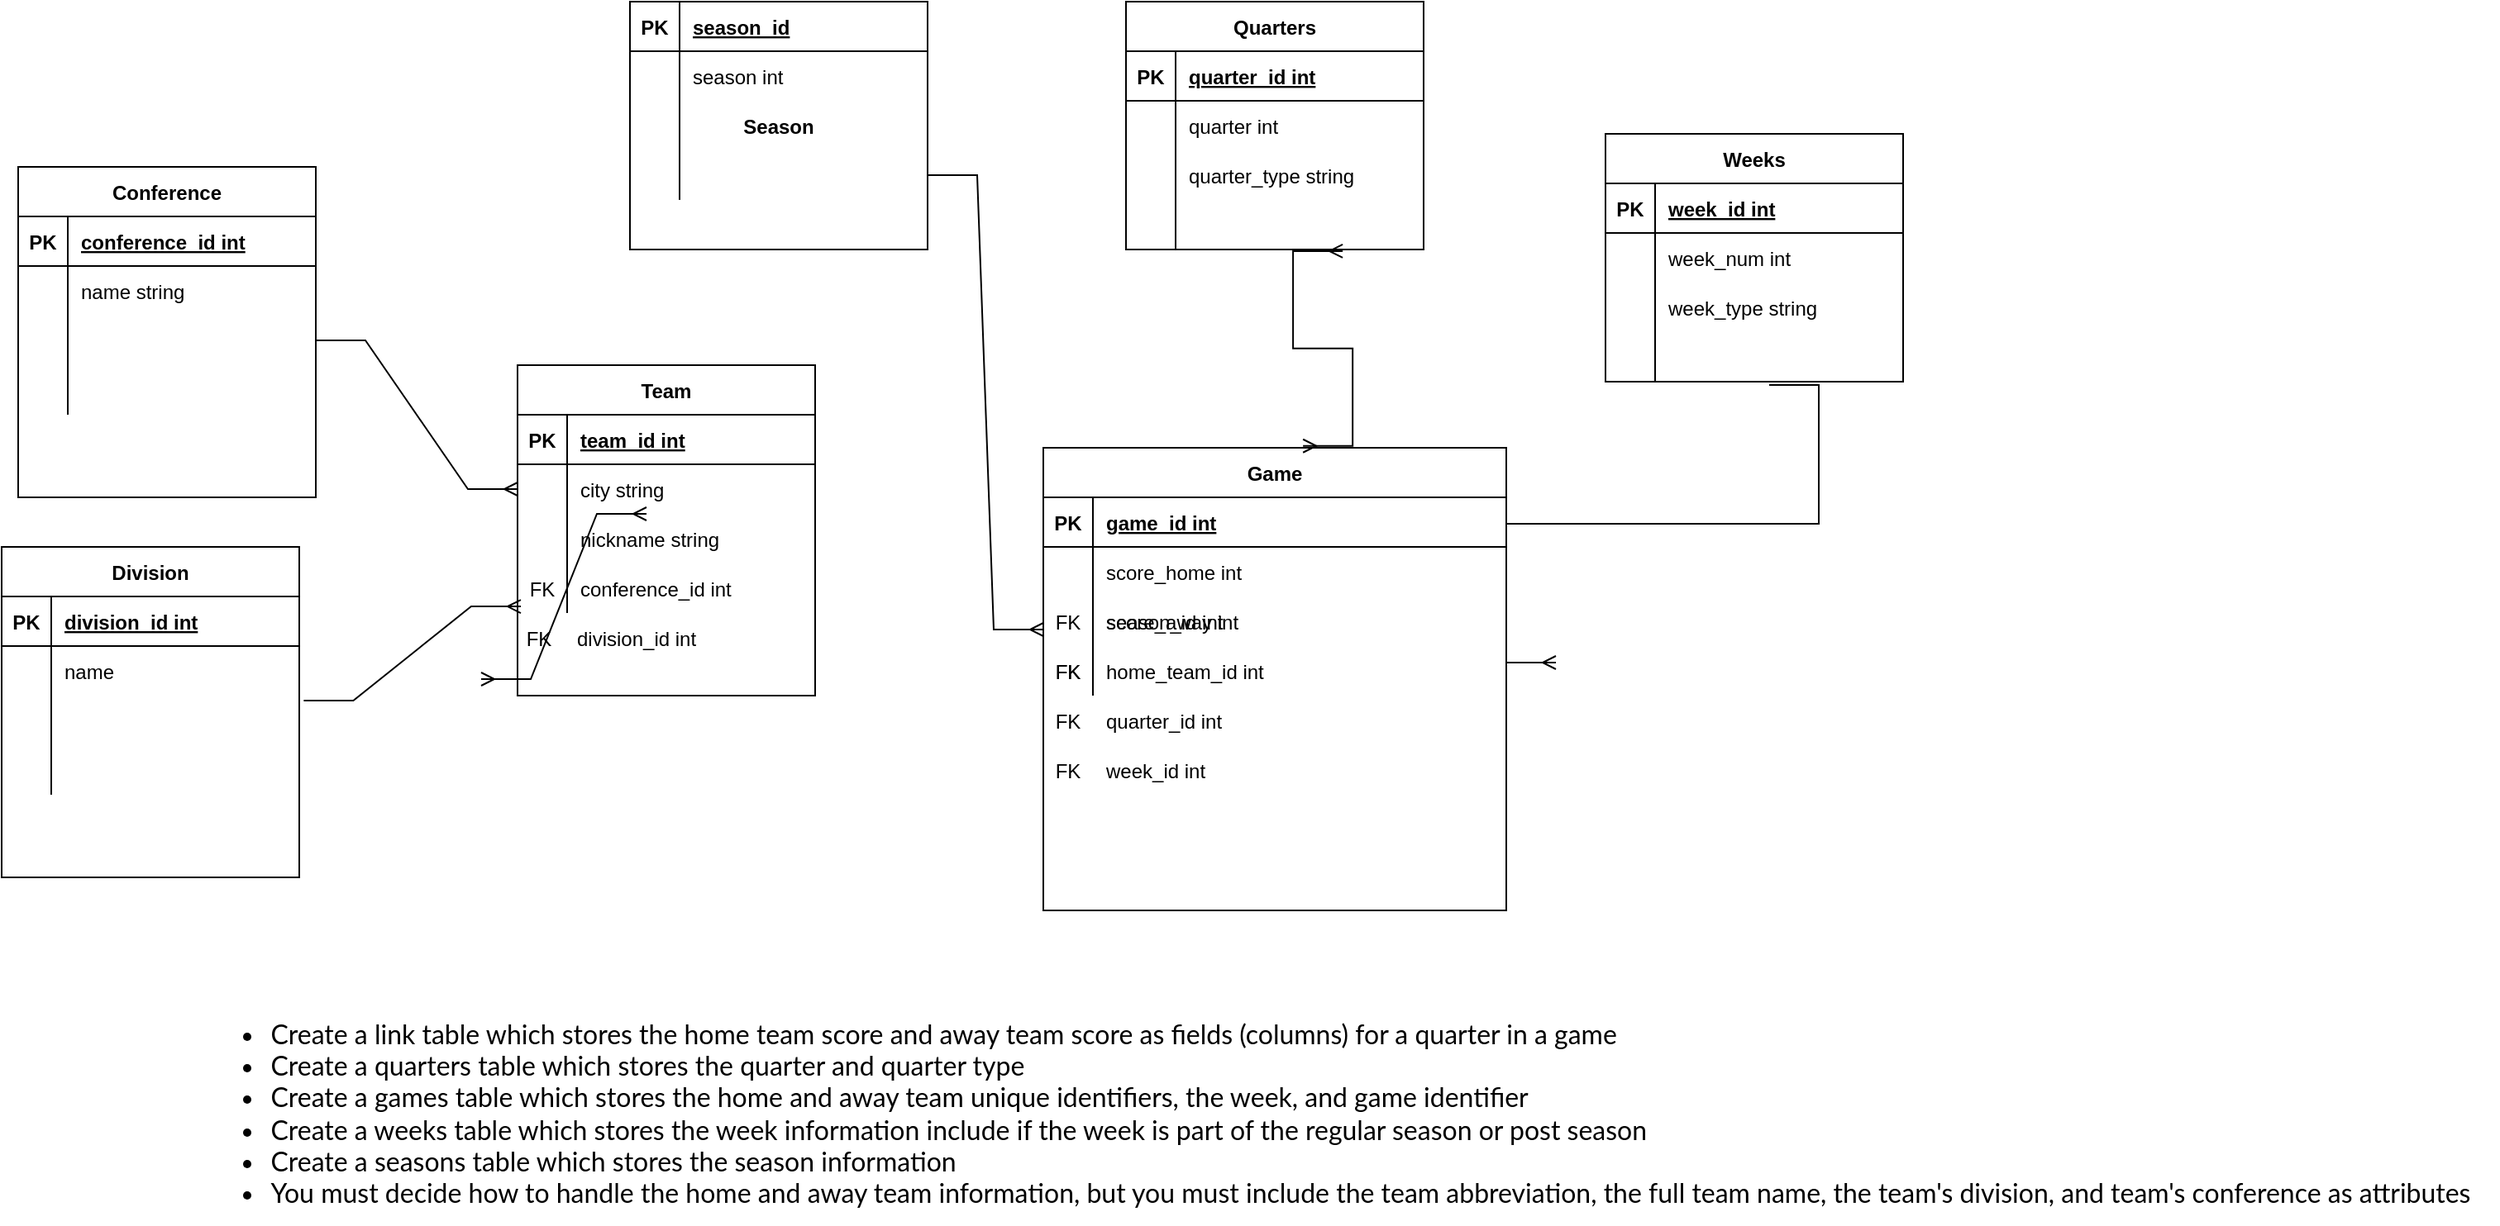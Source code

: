 <mxfile version="20.8.20" type="github">
  <diagram id="R2lEEEUBdFMjLlhIrx00" name="Page-1">
    <mxGraphModel dx="2284" dy="796" grid="1" gridSize="10" guides="1" tooltips="1" connect="1" arrows="1" fold="1" page="1" pageScale="1" pageWidth="850" pageHeight="1100" math="0" shadow="0" extFonts="Permanent Marker^https://fonts.googleapis.com/css?family=Permanent+Marker">
      <root>
        <mxCell id="0" />
        <mxCell id="1" parent="0" />
        <mxCell id="WxqCu_wSkgZZrLrjwL0v-11" value="Season" style="shape=table;startSize=0;container=1;collapsible=1;childLayout=tableLayout;fixedRows=1;rowLines=0;fontStyle=1;align=center;resizeLast=1;" parent="1" vertex="1">
          <mxGeometry x="-80" y="50" width="180" height="150" as="geometry" />
        </mxCell>
        <mxCell id="WxqCu_wSkgZZrLrjwL0v-12" value="" style="shape=tableRow;horizontal=0;startSize=0;swimlaneHead=0;swimlaneBody=0;fillColor=none;collapsible=0;dropTarget=0;points=[[0,0.5],[1,0.5]];portConstraint=eastwest;top=0;left=0;right=0;bottom=1;" parent="WxqCu_wSkgZZrLrjwL0v-11" vertex="1">
          <mxGeometry width="180" height="30" as="geometry" />
        </mxCell>
        <mxCell id="WxqCu_wSkgZZrLrjwL0v-13" value="PK" style="shape=partialRectangle;connectable=0;fillColor=none;top=0;left=0;bottom=0;right=0;fontStyle=1;overflow=hidden;" parent="WxqCu_wSkgZZrLrjwL0v-12" vertex="1">
          <mxGeometry width="30" height="30" as="geometry">
            <mxRectangle width="30" height="30" as="alternateBounds" />
          </mxGeometry>
        </mxCell>
        <mxCell id="WxqCu_wSkgZZrLrjwL0v-14" value="season_id" style="shape=partialRectangle;connectable=0;fillColor=none;top=0;left=0;bottom=0;right=0;align=left;spacingLeft=6;fontStyle=5;overflow=hidden;" parent="WxqCu_wSkgZZrLrjwL0v-12" vertex="1">
          <mxGeometry x="30" width="150" height="30" as="geometry">
            <mxRectangle width="150" height="30" as="alternateBounds" />
          </mxGeometry>
        </mxCell>
        <mxCell id="WxqCu_wSkgZZrLrjwL0v-15" value="" style="shape=tableRow;horizontal=0;startSize=0;swimlaneHead=0;swimlaneBody=0;fillColor=none;collapsible=0;dropTarget=0;points=[[0,0.5],[1,0.5]];portConstraint=eastwest;top=0;left=0;right=0;bottom=0;" parent="WxqCu_wSkgZZrLrjwL0v-11" vertex="1">
          <mxGeometry y="30" width="180" height="30" as="geometry" />
        </mxCell>
        <mxCell id="WxqCu_wSkgZZrLrjwL0v-16" value="" style="shape=partialRectangle;connectable=0;fillColor=none;top=0;left=0;bottom=0;right=0;editable=1;overflow=hidden;" parent="WxqCu_wSkgZZrLrjwL0v-15" vertex="1">
          <mxGeometry width="30" height="30" as="geometry">
            <mxRectangle width="30" height="30" as="alternateBounds" />
          </mxGeometry>
        </mxCell>
        <mxCell id="WxqCu_wSkgZZrLrjwL0v-17" value="season int" style="shape=partialRectangle;connectable=0;fillColor=none;top=0;left=0;bottom=0;right=0;align=left;spacingLeft=6;overflow=hidden;" parent="WxqCu_wSkgZZrLrjwL0v-15" vertex="1">
          <mxGeometry x="30" width="150" height="30" as="geometry">
            <mxRectangle width="150" height="30" as="alternateBounds" />
          </mxGeometry>
        </mxCell>
        <mxCell id="WxqCu_wSkgZZrLrjwL0v-18" value="" style="shape=tableRow;horizontal=0;startSize=0;swimlaneHead=0;swimlaneBody=0;fillColor=none;collapsible=0;dropTarget=0;points=[[0,0.5],[1,0.5]];portConstraint=eastwest;top=0;left=0;right=0;bottom=0;" parent="WxqCu_wSkgZZrLrjwL0v-11" vertex="1">
          <mxGeometry y="60" width="180" height="30" as="geometry" />
        </mxCell>
        <mxCell id="WxqCu_wSkgZZrLrjwL0v-19" value="" style="shape=partialRectangle;connectable=0;fillColor=none;top=0;left=0;bottom=0;right=0;editable=1;overflow=hidden;" parent="WxqCu_wSkgZZrLrjwL0v-18" vertex="1">
          <mxGeometry width="30" height="30" as="geometry">
            <mxRectangle width="30" height="30" as="alternateBounds" />
          </mxGeometry>
        </mxCell>
        <mxCell id="WxqCu_wSkgZZrLrjwL0v-20" value="" style="shape=partialRectangle;connectable=0;fillColor=none;top=0;left=0;bottom=0;right=0;align=left;spacingLeft=6;overflow=hidden;" parent="WxqCu_wSkgZZrLrjwL0v-18" vertex="1">
          <mxGeometry x="30" width="150" height="30" as="geometry">
            <mxRectangle width="150" height="30" as="alternateBounds" />
          </mxGeometry>
        </mxCell>
        <mxCell id="WxqCu_wSkgZZrLrjwL0v-21" value="" style="shape=tableRow;horizontal=0;startSize=0;swimlaneHead=0;swimlaneBody=0;fillColor=none;collapsible=0;dropTarget=0;points=[[0,0.5],[1,0.5]];portConstraint=eastwest;top=0;left=0;right=0;bottom=0;" parent="WxqCu_wSkgZZrLrjwL0v-11" vertex="1">
          <mxGeometry y="90" width="180" height="30" as="geometry" />
        </mxCell>
        <mxCell id="WxqCu_wSkgZZrLrjwL0v-22" value="" style="shape=partialRectangle;connectable=0;fillColor=none;top=0;left=0;bottom=0;right=0;editable=1;overflow=hidden;" parent="WxqCu_wSkgZZrLrjwL0v-21" vertex="1">
          <mxGeometry width="30" height="30" as="geometry">
            <mxRectangle width="30" height="30" as="alternateBounds" />
          </mxGeometry>
        </mxCell>
        <mxCell id="WxqCu_wSkgZZrLrjwL0v-23" value="" style="shape=partialRectangle;connectable=0;fillColor=none;top=0;left=0;bottom=0;right=0;align=left;spacingLeft=6;overflow=hidden;" parent="WxqCu_wSkgZZrLrjwL0v-21" vertex="1">
          <mxGeometry x="30" width="150" height="30" as="geometry">
            <mxRectangle width="150" height="30" as="alternateBounds" />
          </mxGeometry>
        </mxCell>
        <mxCell id="WxqCu_wSkgZZrLrjwL0v-24" value="&lt;ul style=&quot;padding: 0px; margin: 0px 0px 6px 25px; font-family: &amp;quot;Lato Extended&amp;quot;, Lato, &amp;quot;Helvetica Neue&amp;quot;, Helvetica, Arial, sans-serif; font-size: 16px; text-align: start; background-color: rgb(255, 255, 255);&quot;&gt;&lt;li&gt;Create a link table which stores the home team score and away team score as fields (columns) for a quarter in a game&lt;/li&gt;&lt;li&gt;Create a quarters table which stores the quarter and quarter type&lt;/li&gt;&lt;li&gt;Create a games table which stores the home and away team unique identifiers, the week, and game identifier&lt;/li&gt;&lt;li&gt;Create a weeks table which stores the week information include if the week is part of the regular season or post season&lt;/li&gt;&lt;li&gt;Create a seasons table which stores the season information&lt;/li&gt;&lt;li&gt;You must decide how to handle the home and away team information, but you must include the team abbreviation, the full team name, the team&#39;s division, and team&#39;s conference as attributes&lt;/li&gt;&lt;/ul&gt;" style="text;html=1;align=center;verticalAlign=middle;resizable=0;points=[];autosize=1;strokeColor=none;fillColor=none;" parent="1" vertex="1">
          <mxGeometry x="-340" y="660" width="1390" height="130" as="geometry" />
        </mxCell>
        <mxCell id="WxqCu_wSkgZZrLrjwL0v-25" value="Quarters" style="shape=table;startSize=30;container=1;collapsible=1;childLayout=tableLayout;fixedRows=1;rowLines=0;fontStyle=1;align=center;resizeLast=1;" parent="1" vertex="1">
          <mxGeometry x="220" y="50" width="180" height="150" as="geometry" />
        </mxCell>
        <mxCell id="WxqCu_wSkgZZrLrjwL0v-26" value="" style="shape=tableRow;horizontal=0;startSize=0;swimlaneHead=0;swimlaneBody=0;fillColor=none;collapsible=0;dropTarget=0;points=[[0,0.5],[1,0.5]];portConstraint=eastwest;top=0;left=0;right=0;bottom=1;" parent="WxqCu_wSkgZZrLrjwL0v-25" vertex="1">
          <mxGeometry y="30" width="180" height="30" as="geometry" />
        </mxCell>
        <mxCell id="WxqCu_wSkgZZrLrjwL0v-27" value="PK" style="shape=partialRectangle;connectable=0;fillColor=none;top=0;left=0;bottom=0;right=0;fontStyle=1;overflow=hidden;" parent="WxqCu_wSkgZZrLrjwL0v-26" vertex="1">
          <mxGeometry width="30" height="30" as="geometry">
            <mxRectangle width="30" height="30" as="alternateBounds" />
          </mxGeometry>
        </mxCell>
        <mxCell id="WxqCu_wSkgZZrLrjwL0v-28" value="quarter_id int" style="shape=partialRectangle;connectable=0;fillColor=none;top=0;left=0;bottom=0;right=0;align=left;spacingLeft=6;fontStyle=5;overflow=hidden;" parent="WxqCu_wSkgZZrLrjwL0v-26" vertex="1">
          <mxGeometry x="30" width="150" height="30" as="geometry">
            <mxRectangle width="150" height="30" as="alternateBounds" />
          </mxGeometry>
        </mxCell>
        <mxCell id="WxqCu_wSkgZZrLrjwL0v-29" value="" style="shape=tableRow;horizontal=0;startSize=0;swimlaneHead=0;swimlaneBody=0;fillColor=none;collapsible=0;dropTarget=0;points=[[0,0.5],[1,0.5]];portConstraint=eastwest;top=0;left=0;right=0;bottom=0;" parent="WxqCu_wSkgZZrLrjwL0v-25" vertex="1">
          <mxGeometry y="60" width="180" height="30" as="geometry" />
        </mxCell>
        <mxCell id="WxqCu_wSkgZZrLrjwL0v-30" value="" style="shape=partialRectangle;connectable=0;fillColor=none;top=0;left=0;bottom=0;right=0;editable=1;overflow=hidden;" parent="WxqCu_wSkgZZrLrjwL0v-29" vertex="1">
          <mxGeometry width="30" height="30" as="geometry">
            <mxRectangle width="30" height="30" as="alternateBounds" />
          </mxGeometry>
        </mxCell>
        <mxCell id="WxqCu_wSkgZZrLrjwL0v-31" value="quarter int" style="shape=partialRectangle;connectable=0;fillColor=none;top=0;left=0;bottom=0;right=0;align=left;spacingLeft=6;overflow=hidden;" parent="WxqCu_wSkgZZrLrjwL0v-29" vertex="1">
          <mxGeometry x="30" width="150" height="30" as="geometry">
            <mxRectangle width="150" height="30" as="alternateBounds" />
          </mxGeometry>
        </mxCell>
        <mxCell id="WxqCu_wSkgZZrLrjwL0v-32" value="" style="shape=tableRow;horizontal=0;startSize=0;swimlaneHead=0;swimlaneBody=0;fillColor=none;collapsible=0;dropTarget=0;points=[[0,0.5],[1,0.5]];portConstraint=eastwest;top=0;left=0;right=0;bottom=0;" parent="WxqCu_wSkgZZrLrjwL0v-25" vertex="1">
          <mxGeometry y="90" width="180" height="30" as="geometry" />
        </mxCell>
        <mxCell id="WxqCu_wSkgZZrLrjwL0v-33" value="" style="shape=partialRectangle;connectable=0;fillColor=none;top=0;left=0;bottom=0;right=0;editable=1;overflow=hidden;" parent="WxqCu_wSkgZZrLrjwL0v-32" vertex="1">
          <mxGeometry width="30" height="30" as="geometry">
            <mxRectangle width="30" height="30" as="alternateBounds" />
          </mxGeometry>
        </mxCell>
        <mxCell id="WxqCu_wSkgZZrLrjwL0v-34" value="quarter_type string" style="shape=partialRectangle;connectable=0;fillColor=none;top=0;left=0;bottom=0;right=0;align=left;spacingLeft=6;overflow=hidden;" parent="WxqCu_wSkgZZrLrjwL0v-32" vertex="1">
          <mxGeometry x="30" width="150" height="30" as="geometry">
            <mxRectangle width="150" height="30" as="alternateBounds" />
          </mxGeometry>
        </mxCell>
        <mxCell id="WxqCu_wSkgZZrLrjwL0v-35" value="" style="shape=tableRow;horizontal=0;startSize=0;swimlaneHead=0;swimlaneBody=0;fillColor=none;collapsible=0;dropTarget=0;points=[[0,0.5],[1,0.5]];portConstraint=eastwest;top=0;left=0;right=0;bottom=0;" parent="WxqCu_wSkgZZrLrjwL0v-25" vertex="1">
          <mxGeometry y="120" width="180" height="30" as="geometry" />
        </mxCell>
        <mxCell id="WxqCu_wSkgZZrLrjwL0v-36" value="" style="shape=partialRectangle;connectable=0;fillColor=none;top=0;left=0;bottom=0;right=0;editable=1;overflow=hidden;" parent="WxqCu_wSkgZZrLrjwL0v-35" vertex="1">
          <mxGeometry width="30" height="30" as="geometry">
            <mxRectangle width="30" height="30" as="alternateBounds" />
          </mxGeometry>
        </mxCell>
        <mxCell id="WxqCu_wSkgZZrLrjwL0v-37" value="" style="shape=partialRectangle;connectable=0;fillColor=none;top=0;left=0;bottom=0;right=0;align=left;spacingLeft=6;overflow=hidden;" parent="WxqCu_wSkgZZrLrjwL0v-35" vertex="1">
          <mxGeometry x="30" width="150" height="30" as="geometry">
            <mxRectangle width="150" height="30" as="alternateBounds" />
          </mxGeometry>
        </mxCell>
        <mxCell id="WxqCu_wSkgZZrLrjwL0v-38" value="Weeks" style="shape=table;startSize=30;container=1;collapsible=1;childLayout=tableLayout;fixedRows=1;rowLines=0;fontStyle=1;align=center;resizeLast=1;" parent="1" vertex="1">
          <mxGeometry x="510" y="130" width="180" height="150" as="geometry" />
        </mxCell>
        <mxCell id="WxqCu_wSkgZZrLrjwL0v-39" value="" style="shape=tableRow;horizontal=0;startSize=0;swimlaneHead=0;swimlaneBody=0;fillColor=none;collapsible=0;dropTarget=0;points=[[0,0.5],[1,0.5]];portConstraint=eastwest;top=0;left=0;right=0;bottom=1;" parent="WxqCu_wSkgZZrLrjwL0v-38" vertex="1">
          <mxGeometry y="30" width="180" height="30" as="geometry" />
        </mxCell>
        <mxCell id="WxqCu_wSkgZZrLrjwL0v-40" value="PK" style="shape=partialRectangle;connectable=0;fillColor=none;top=0;left=0;bottom=0;right=0;fontStyle=1;overflow=hidden;" parent="WxqCu_wSkgZZrLrjwL0v-39" vertex="1">
          <mxGeometry width="30" height="30" as="geometry">
            <mxRectangle width="30" height="30" as="alternateBounds" />
          </mxGeometry>
        </mxCell>
        <mxCell id="WxqCu_wSkgZZrLrjwL0v-41" value="week_id int" style="shape=partialRectangle;connectable=0;fillColor=none;top=0;left=0;bottom=0;right=0;align=left;spacingLeft=6;fontStyle=5;overflow=hidden;" parent="WxqCu_wSkgZZrLrjwL0v-39" vertex="1">
          <mxGeometry x="30" width="150" height="30" as="geometry">
            <mxRectangle width="150" height="30" as="alternateBounds" />
          </mxGeometry>
        </mxCell>
        <mxCell id="WxqCu_wSkgZZrLrjwL0v-42" value="" style="shape=tableRow;horizontal=0;startSize=0;swimlaneHead=0;swimlaneBody=0;fillColor=none;collapsible=0;dropTarget=0;points=[[0,0.5],[1,0.5]];portConstraint=eastwest;top=0;left=0;right=0;bottom=0;" parent="WxqCu_wSkgZZrLrjwL0v-38" vertex="1">
          <mxGeometry y="60" width="180" height="30" as="geometry" />
        </mxCell>
        <mxCell id="WxqCu_wSkgZZrLrjwL0v-43" value="" style="shape=partialRectangle;connectable=0;fillColor=none;top=0;left=0;bottom=0;right=0;editable=1;overflow=hidden;" parent="WxqCu_wSkgZZrLrjwL0v-42" vertex="1">
          <mxGeometry width="30" height="30" as="geometry">
            <mxRectangle width="30" height="30" as="alternateBounds" />
          </mxGeometry>
        </mxCell>
        <mxCell id="WxqCu_wSkgZZrLrjwL0v-44" value="week_num int" style="shape=partialRectangle;connectable=0;fillColor=none;top=0;left=0;bottom=0;right=0;align=left;spacingLeft=6;overflow=hidden;" parent="WxqCu_wSkgZZrLrjwL0v-42" vertex="1">
          <mxGeometry x="30" width="150" height="30" as="geometry">
            <mxRectangle width="150" height="30" as="alternateBounds" />
          </mxGeometry>
        </mxCell>
        <mxCell id="WxqCu_wSkgZZrLrjwL0v-45" value="" style="shape=tableRow;horizontal=0;startSize=0;swimlaneHead=0;swimlaneBody=0;fillColor=none;collapsible=0;dropTarget=0;points=[[0,0.5],[1,0.5]];portConstraint=eastwest;top=0;left=0;right=0;bottom=0;" parent="WxqCu_wSkgZZrLrjwL0v-38" vertex="1">
          <mxGeometry y="90" width="180" height="30" as="geometry" />
        </mxCell>
        <mxCell id="WxqCu_wSkgZZrLrjwL0v-46" value="" style="shape=partialRectangle;connectable=0;fillColor=none;top=0;left=0;bottom=0;right=0;editable=1;overflow=hidden;" parent="WxqCu_wSkgZZrLrjwL0v-45" vertex="1">
          <mxGeometry width="30" height="30" as="geometry">
            <mxRectangle width="30" height="30" as="alternateBounds" />
          </mxGeometry>
        </mxCell>
        <mxCell id="WxqCu_wSkgZZrLrjwL0v-47" value="week_type string" style="shape=partialRectangle;connectable=0;fillColor=none;top=0;left=0;bottom=0;right=0;align=left;spacingLeft=6;overflow=hidden;" parent="WxqCu_wSkgZZrLrjwL0v-45" vertex="1">
          <mxGeometry x="30" width="150" height="30" as="geometry">
            <mxRectangle width="150" height="30" as="alternateBounds" />
          </mxGeometry>
        </mxCell>
        <mxCell id="WxqCu_wSkgZZrLrjwL0v-48" value="" style="shape=tableRow;horizontal=0;startSize=0;swimlaneHead=0;swimlaneBody=0;fillColor=none;collapsible=0;dropTarget=0;points=[[0,0.5],[1,0.5]];portConstraint=eastwest;top=0;left=0;right=0;bottom=0;" parent="WxqCu_wSkgZZrLrjwL0v-38" vertex="1">
          <mxGeometry y="120" width="180" height="30" as="geometry" />
        </mxCell>
        <mxCell id="WxqCu_wSkgZZrLrjwL0v-49" value="" style="shape=partialRectangle;connectable=0;fillColor=none;top=0;left=0;bottom=0;right=0;editable=1;overflow=hidden;" parent="WxqCu_wSkgZZrLrjwL0v-48" vertex="1">
          <mxGeometry width="30" height="30" as="geometry">
            <mxRectangle width="30" height="30" as="alternateBounds" />
          </mxGeometry>
        </mxCell>
        <mxCell id="WxqCu_wSkgZZrLrjwL0v-50" value="" style="shape=partialRectangle;connectable=0;fillColor=none;top=0;left=0;bottom=0;right=0;align=left;spacingLeft=6;overflow=hidden;" parent="WxqCu_wSkgZZrLrjwL0v-48" vertex="1">
          <mxGeometry x="30" width="150" height="30" as="geometry">
            <mxRectangle width="150" height="30" as="alternateBounds" />
          </mxGeometry>
        </mxCell>
        <mxCell id="WxqCu_wSkgZZrLrjwL0v-51" value="Team" style="shape=table;startSize=30;container=1;collapsible=1;childLayout=tableLayout;fixedRows=1;rowLines=0;fontStyle=1;align=center;resizeLast=1;" parent="1" vertex="1">
          <mxGeometry x="-148" y="270" width="180" height="200" as="geometry" />
        </mxCell>
        <mxCell id="WxqCu_wSkgZZrLrjwL0v-52" value="" style="shape=tableRow;horizontal=0;startSize=0;swimlaneHead=0;swimlaneBody=0;fillColor=none;collapsible=0;dropTarget=0;points=[[0,0.5],[1,0.5]];portConstraint=eastwest;top=0;left=0;right=0;bottom=1;" parent="WxqCu_wSkgZZrLrjwL0v-51" vertex="1">
          <mxGeometry y="30" width="180" height="30" as="geometry" />
        </mxCell>
        <mxCell id="WxqCu_wSkgZZrLrjwL0v-53" value="PK" style="shape=partialRectangle;connectable=0;fillColor=none;top=0;left=0;bottom=0;right=0;fontStyle=1;overflow=hidden;" parent="WxqCu_wSkgZZrLrjwL0v-52" vertex="1">
          <mxGeometry width="30" height="30" as="geometry">
            <mxRectangle width="30" height="30" as="alternateBounds" />
          </mxGeometry>
        </mxCell>
        <mxCell id="WxqCu_wSkgZZrLrjwL0v-54" value="team_id int" style="shape=partialRectangle;connectable=0;fillColor=none;top=0;left=0;bottom=0;right=0;align=left;spacingLeft=6;fontStyle=5;overflow=hidden;" parent="WxqCu_wSkgZZrLrjwL0v-52" vertex="1">
          <mxGeometry x="30" width="150" height="30" as="geometry">
            <mxRectangle width="150" height="30" as="alternateBounds" />
          </mxGeometry>
        </mxCell>
        <mxCell id="WxqCu_wSkgZZrLrjwL0v-55" value="" style="shape=tableRow;horizontal=0;startSize=0;swimlaneHead=0;swimlaneBody=0;fillColor=none;collapsible=0;dropTarget=0;points=[[0,0.5],[1,0.5]];portConstraint=eastwest;top=0;left=0;right=0;bottom=0;" parent="WxqCu_wSkgZZrLrjwL0v-51" vertex="1">
          <mxGeometry y="60" width="180" height="30" as="geometry" />
        </mxCell>
        <mxCell id="WxqCu_wSkgZZrLrjwL0v-56" value="" style="shape=partialRectangle;connectable=0;fillColor=none;top=0;left=0;bottom=0;right=0;editable=1;overflow=hidden;" parent="WxqCu_wSkgZZrLrjwL0v-55" vertex="1">
          <mxGeometry width="30" height="30" as="geometry">
            <mxRectangle width="30" height="30" as="alternateBounds" />
          </mxGeometry>
        </mxCell>
        <mxCell id="WxqCu_wSkgZZrLrjwL0v-57" value="city string" style="shape=partialRectangle;connectable=0;fillColor=none;top=0;left=0;bottom=0;right=0;align=left;spacingLeft=6;overflow=hidden;" parent="WxqCu_wSkgZZrLrjwL0v-55" vertex="1">
          <mxGeometry x="30" width="150" height="30" as="geometry">
            <mxRectangle width="150" height="30" as="alternateBounds" />
          </mxGeometry>
        </mxCell>
        <mxCell id="WxqCu_wSkgZZrLrjwL0v-58" value="" style="shape=tableRow;horizontal=0;startSize=0;swimlaneHead=0;swimlaneBody=0;fillColor=none;collapsible=0;dropTarget=0;points=[[0,0.5],[1,0.5]];portConstraint=eastwest;top=0;left=0;right=0;bottom=0;" parent="WxqCu_wSkgZZrLrjwL0v-51" vertex="1">
          <mxGeometry y="90" width="180" height="30" as="geometry" />
        </mxCell>
        <mxCell id="WxqCu_wSkgZZrLrjwL0v-59" value="" style="shape=partialRectangle;connectable=0;fillColor=none;top=0;left=0;bottom=0;right=0;editable=1;overflow=hidden;" parent="WxqCu_wSkgZZrLrjwL0v-58" vertex="1">
          <mxGeometry width="30" height="30" as="geometry">
            <mxRectangle width="30" height="30" as="alternateBounds" />
          </mxGeometry>
        </mxCell>
        <mxCell id="WxqCu_wSkgZZrLrjwL0v-60" value="nickname string" style="shape=partialRectangle;connectable=0;fillColor=none;top=0;left=0;bottom=0;right=0;align=left;spacingLeft=6;overflow=hidden;" parent="WxqCu_wSkgZZrLrjwL0v-58" vertex="1">
          <mxGeometry x="30" width="150" height="30" as="geometry">
            <mxRectangle width="150" height="30" as="alternateBounds" />
          </mxGeometry>
        </mxCell>
        <mxCell id="WxqCu_wSkgZZrLrjwL0v-61" value="" style="shape=tableRow;horizontal=0;startSize=0;swimlaneHead=0;swimlaneBody=0;fillColor=none;collapsible=0;dropTarget=0;points=[[0,0.5],[1,0.5]];portConstraint=eastwest;top=0;left=0;right=0;bottom=0;" parent="WxqCu_wSkgZZrLrjwL0v-51" vertex="1">
          <mxGeometry y="120" width="180" height="30" as="geometry" />
        </mxCell>
        <mxCell id="WxqCu_wSkgZZrLrjwL0v-62" value="FK" style="shape=partialRectangle;connectable=0;fillColor=none;top=0;left=0;bottom=0;right=0;editable=1;overflow=hidden;" parent="WxqCu_wSkgZZrLrjwL0v-61" vertex="1">
          <mxGeometry width="30" height="30" as="geometry">
            <mxRectangle width="30" height="30" as="alternateBounds" />
          </mxGeometry>
        </mxCell>
        <mxCell id="WxqCu_wSkgZZrLrjwL0v-63" value="conference_id int" style="shape=partialRectangle;connectable=0;fillColor=none;top=0;left=0;bottom=0;right=0;align=left;spacingLeft=6;overflow=hidden;" parent="WxqCu_wSkgZZrLrjwL0v-61" vertex="1">
          <mxGeometry x="30" width="150" height="30" as="geometry">
            <mxRectangle width="150" height="30" as="alternateBounds" />
          </mxGeometry>
        </mxCell>
        <mxCell id="WxqCu_wSkgZZrLrjwL0v-64" value="Conference" style="shape=table;startSize=30;container=1;collapsible=1;childLayout=tableLayout;fixedRows=1;rowLines=0;fontStyle=1;align=center;resizeLast=1;" parent="1" vertex="1">
          <mxGeometry x="-450" y="150" width="180" height="200" as="geometry" />
        </mxCell>
        <mxCell id="WxqCu_wSkgZZrLrjwL0v-65" value="" style="shape=tableRow;horizontal=0;startSize=0;swimlaneHead=0;swimlaneBody=0;fillColor=none;collapsible=0;dropTarget=0;points=[[0,0.5],[1,0.5]];portConstraint=eastwest;top=0;left=0;right=0;bottom=1;" parent="WxqCu_wSkgZZrLrjwL0v-64" vertex="1">
          <mxGeometry y="30" width="180" height="30" as="geometry" />
        </mxCell>
        <mxCell id="WxqCu_wSkgZZrLrjwL0v-66" value="PK" style="shape=partialRectangle;connectable=0;fillColor=none;top=0;left=0;bottom=0;right=0;fontStyle=1;overflow=hidden;" parent="WxqCu_wSkgZZrLrjwL0v-65" vertex="1">
          <mxGeometry width="30" height="30" as="geometry">
            <mxRectangle width="30" height="30" as="alternateBounds" />
          </mxGeometry>
        </mxCell>
        <mxCell id="WxqCu_wSkgZZrLrjwL0v-67" value="conference_id int" style="shape=partialRectangle;connectable=0;fillColor=none;top=0;left=0;bottom=0;right=0;align=left;spacingLeft=6;fontStyle=5;overflow=hidden;" parent="WxqCu_wSkgZZrLrjwL0v-65" vertex="1">
          <mxGeometry x="30" width="150" height="30" as="geometry">
            <mxRectangle width="150" height="30" as="alternateBounds" />
          </mxGeometry>
        </mxCell>
        <mxCell id="WxqCu_wSkgZZrLrjwL0v-68" value="" style="shape=tableRow;horizontal=0;startSize=0;swimlaneHead=0;swimlaneBody=0;fillColor=none;collapsible=0;dropTarget=0;points=[[0,0.5],[1,0.5]];portConstraint=eastwest;top=0;left=0;right=0;bottom=0;" parent="WxqCu_wSkgZZrLrjwL0v-64" vertex="1">
          <mxGeometry y="60" width="180" height="30" as="geometry" />
        </mxCell>
        <mxCell id="WxqCu_wSkgZZrLrjwL0v-69" value="" style="shape=partialRectangle;connectable=0;fillColor=none;top=0;left=0;bottom=0;right=0;editable=1;overflow=hidden;" parent="WxqCu_wSkgZZrLrjwL0v-68" vertex="1">
          <mxGeometry width="30" height="30" as="geometry">
            <mxRectangle width="30" height="30" as="alternateBounds" />
          </mxGeometry>
        </mxCell>
        <mxCell id="WxqCu_wSkgZZrLrjwL0v-70" value="name string" style="shape=partialRectangle;connectable=0;fillColor=none;top=0;left=0;bottom=0;right=0;align=left;spacingLeft=6;overflow=hidden;" parent="WxqCu_wSkgZZrLrjwL0v-68" vertex="1">
          <mxGeometry x="30" width="150" height="30" as="geometry">
            <mxRectangle width="150" height="30" as="alternateBounds" />
          </mxGeometry>
        </mxCell>
        <mxCell id="WxqCu_wSkgZZrLrjwL0v-71" value="" style="shape=tableRow;horizontal=0;startSize=0;swimlaneHead=0;swimlaneBody=0;fillColor=none;collapsible=0;dropTarget=0;points=[[0,0.5],[1,0.5]];portConstraint=eastwest;top=0;left=0;right=0;bottom=0;" parent="WxqCu_wSkgZZrLrjwL0v-64" vertex="1">
          <mxGeometry y="90" width="180" height="30" as="geometry" />
        </mxCell>
        <mxCell id="WxqCu_wSkgZZrLrjwL0v-72" value="" style="shape=partialRectangle;connectable=0;fillColor=none;top=0;left=0;bottom=0;right=0;editable=1;overflow=hidden;" parent="WxqCu_wSkgZZrLrjwL0v-71" vertex="1">
          <mxGeometry width="30" height="30" as="geometry">
            <mxRectangle width="30" height="30" as="alternateBounds" />
          </mxGeometry>
        </mxCell>
        <mxCell id="WxqCu_wSkgZZrLrjwL0v-73" value="" style="shape=partialRectangle;connectable=0;fillColor=none;top=0;left=0;bottom=0;right=0;align=left;spacingLeft=6;overflow=hidden;" parent="WxqCu_wSkgZZrLrjwL0v-71" vertex="1">
          <mxGeometry x="30" width="150" height="30" as="geometry">
            <mxRectangle width="150" height="30" as="alternateBounds" />
          </mxGeometry>
        </mxCell>
        <mxCell id="WxqCu_wSkgZZrLrjwL0v-74" value="" style="shape=tableRow;horizontal=0;startSize=0;swimlaneHead=0;swimlaneBody=0;fillColor=none;collapsible=0;dropTarget=0;points=[[0,0.5],[1,0.5]];portConstraint=eastwest;top=0;left=0;right=0;bottom=0;" parent="WxqCu_wSkgZZrLrjwL0v-64" vertex="1">
          <mxGeometry y="120" width="180" height="30" as="geometry" />
        </mxCell>
        <mxCell id="WxqCu_wSkgZZrLrjwL0v-75" value="" style="shape=partialRectangle;connectable=0;fillColor=none;top=0;left=0;bottom=0;right=0;editable=1;overflow=hidden;" parent="WxqCu_wSkgZZrLrjwL0v-74" vertex="1">
          <mxGeometry width="30" height="30" as="geometry">
            <mxRectangle width="30" height="30" as="alternateBounds" />
          </mxGeometry>
        </mxCell>
        <mxCell id="WxqCu_wSkgZZrLrjwL0v-76" value="" style="shape=partialRectangle;connectable=0;fillColor=none;top=0;left=0;bottom=0;right=0;align=left;spacingLeft=6;overflow=hidden;" parent="WxqCu_wSkgZZrLrjwL0v-74" vertex="1">
          <mxGeometry x="30" width="150" height="30" as="geometry">
            <mxRectangle width="150" height="30" as="alternateBounds" />
          </mxGeometry>
        </mxCell>
        <mxCell id="WxqCu_wSkgZZrLrjwL0v-77" value="Division" style="shape=table;startSize=30;container=1;collapsible=1;childLayout=tableLayout;fixedRows=1;rowLines=0;fontStyle=1;align=center;resizeLast=1;" parent="1" vertex="1">
          <mxGeometry x="-460" y="380" width="180" height="200" as="geometry" />
        </mxCell>
        <mxCell id="WxqCu_wSkgZZrLrjwL0v-78" value="" style="shape=tableRow;horizontal=0;startSize=0;swimlaneHead=0;swimlaneBody=0;fillColor=none;collapsible=0;dropTarget=0;points=[[0,0.5],[1,0.5]];portConstraint=eastwest;top=0;left=0;right=0;bottom=1;" parent="WxqCu_wSkgZZrLrjwL0v-77" vertex="1">
          <mxGeometry y="30" width="180" height="30" as="geometry" />
        </mxCell>
        <mxCell id="WxqCu_wSkgZZrLrjwL0v-79" value="PK" style="shape=partialRectangle;connectable=0;fillColor=none;top=0;left=0;bottom=0;right=0;fontStyle=1;overflow=hidden;" parent="WxqCu_wSkgZZrLrjwL0v-78" vertex="1">
          <mxGeometry width="30" height="30" as="geometry">
            <mxRectangle width="30" height="30" as="alternateBounds" />
          </mxGeometry>
        </mxCell>
        <mxCell id="WxqCu_wSkgZZrLrjwL0v-80" value="division_id int" style="shape=partialRectangle;connectable=0;fillColor=none;top=0;left=0;bottom=0;right=0;align=left;spacingLeft=6;fontStyle=5;overflow=hidden;" parent="WxqCu_wSkgZZrLrjwL0v-78" vertex="1">
          <mxGeometry x="30" width="150" height="30" as="geometry">
            <mxRectangle width="150" height="30" as="alternateBounds" />
          </mxGeometry>
        </mxCell>
        <mxCell id="WxqCu_wSkgZZrLrjwL0v-81" value="" style="shape=tableRow;horizontal=0;startSize=0;swimlaneHead=0;swimlaneBody=0;fillColor=none;collapsible=0;dropTarget=0;points=[[0,0.5],[1,0.5]];portConstraint=eastwest;top=0;left=0;right=0;bottom=0;" parent="WxqCu_wSkgZZrLrjwL0v-77" vertex="1">
          <mxGeometry y="60" width="180" height="30" as="geometry" />
        </mxCell>
        <mxCell id="WxqCu_wSkgZZrLrjwL0v-82" value="" style="shape=partialRectangle;connectable=0;fillColor=none;top=0;left=0;bottom=0;right=0;editable=1;overflow=hidden;" parent="WxqCu_wSkgZZrLrjwL0v-81" vertex="1">
          <mxGeometry width="30" height="30" as="geometry">
            <mxRectangle width="30" height="30" as="alternateBounds" />
          </mxGeometry>
        </mxCell>
        <mxCell id="WxqCu_wSkgZZrLrjwL0v-83" value="name" style="shape=partialRectangle;connectable=0;fillColor=none;top=0;left=0;bottom=0;right=0;align=left;spacingLeft=6;overflow=hidden;" parent="WxqCu_wSkgZZrLrjwL0v-81" vertex="1">
          <mxGeometry x="30" width="150" height="30" as="geometry">
            <mxRectangle width="150" height="30" as="alternateBounds" />
          </mxGeometry>
        </mxCell>
        <mxCell id="WxqCu_wSkgZZrLrjwL0v-84" value="" style="shape=tableRow;horizontal=0;startSize=0;swimlaneHead=0;swimlaneBody=0;fillColor=none;collapsible=0;dropTarget=0;points=[[0,0.5],[1,0.5]];portConstraint=eastwest;top=0;left=0;right=0;bottom=0;" parent="WxqCu_wSkgZZrLrjwL0v-77" vertex="1">
          <mxGeometry y="90" width="180" height="30" as="geometry" />
        </mxCell>
        <mxCell id="WxqCu_wSkgZZrLrjwL0v-85" value="" style="shape=partialRectangle;connectable=0;fillColor=none;top=0;left=0;bottom=0;right=0;editable=1;overflow=hidden;" parent="WxqCu_wSkgZZrLrjwL0v-84" vertex="1">
          <mxGeometry width="30" height="30" as="geometry">
            <mxRectangle width="30" height="30" as="alternateBounds" />
          </mxGeometry>
        </mxCell>
        <mxCell id="WxqCu_wSkgZZrLrjwL0v-86" value="" style="shape=partialRectangle;connectable=0;fillColor=none;top=0;left=0;bottom=0;right=0;align=left;spacingLeft=6;overflow=hidden;" parent="WxqCu_wSkgZZrLrjwL0v-84" vertex="1">
          <mxGeometry x="30" width="150" height="30" as="geometry">
            <mxRectangle width="150" height="30" as="alternateBounds" />
          </mxGeometry>
        </mxCell>
        <mxCell id="WxqCu_wSkgZZrLrjwL0v-87" value="" style="shape=tableRow;horizontal=0;startSize=0;swimlaneHead=0;swimlaneBody=0;fillColor=none;collapsible=0;dropTarget=0;points=[[0,0.5],[1,0.5]];portConstraint=eastwest;top=0;left=0;right=0;bottom=0;" parent="WxqCu_wSkgZZrLrjwL0v-77" vertex="1">
          <mxGeometry y="120" width="180" height="30" as="geometry" />
        </mxCell>
        <mxCell id="WxqCu_wSkgZZrLrjwL0v-88" value="" style="shape=partialRectangle;connectable=0;fillColor=none;top=0;left=0;bottom=0;right=0;editable=1;overflow=hidden;" parent="WxqCu_wSkgZZrLrjwL0v-87" vertex="1">
          <mxGeometry width="30" height="30" as="geometry">
            <mxRectangle width="30" height="30" as="alternateBounds" />
          </mxGeometry>
        </mxCell>
        <mxCell id="WxqCu_wSkgZZrLrjwL0v-89" value="" style="shape=partialRectangle;connectable=0;fillColor=none;top=0;left=0;bottom=0;right=0;align=left;spacingLeft=6;overflow=hidden;" parent="WxqCu_wSkgZZrLrjwL0v-87" vertex="1">
          <mxGeometry x="30" width="150" height="30" as="geometry">
            <mxRectangle width="150" height="30" as="alternateBounds" />
          </mxGeometry>
        </mxCell>
        <mxCell id="WxqCu_wSkgZZrLrjwL0v-90" value="" style="shape=tableRow;horizontal=0;startSize=0;swimlaneHead=0;swimlaneBody=0;fillColor=none;collapsible=0;dropTarget=0;points=[[0,0.5],[1,0.5]];portConstraint=eastwest;top=0;left=0;right=0;bottom=0;" parent="1" vertex="1">
          <mxGeometry x="-150" y="420" width="180" height="30" as="geometry" />
        </mxCell>
        <mxCell id="WxqCu_wSkgZZrLrjwL0v-91" value="FK" style="shape=partialRectangle;connectable=0;fillColor=none;top=0;left=0;bottom=0;right=0;editable=1;overflow=hidden;" parent="WxqCu_wSkgZZrLrjwL0v-90" vertex="1">
          <mxGeometry width="30" height="30" as="geometry">
            <mxRectangle width="30" height="30" as="alternateBounds" />
          </mxGeometry>
        </mxCell>
        <mxCell id="WxqCu_wSkgZZrLrjwL0v-92" value="division_id int" style="shape=partialRectangle;connectable=0;fillColor=none;top=0;left=0;bottom=0;right=0;align=left;spacingLeft=6;overflow=hidden;" parent="WxqCu_wSkgZZrLrjwL0v-90" vertex="1">
          <mxGeometry x="30" width="150" height="30" as="geometry">
            <mxRectangle width="150" height="30" as="alternateBounds" />
          </mxGeometry>
        </mxCell>
        <mxCell id="WxqCu_wSkgZZrLrjwL0v-93" value="" style="edgeStyle=entityRelationEdgeStyle;fontSize=12;html=1;endArrow=ERmany;rounded=0;entryX=0;entryY=0.5;entryDx=0;entryDy=0;" parent="1" source="WxqCu_wSkgZZrLrjwL0v-71" target="WxqCu_wSkgZZrLrjwL0v-55" edge="1">
          <mxGeometry width="100" height="100" relative="1" as="geometry">
            <mxPoint x="150" y="570" as="sourcePoint" />
            <mxPoint x="250" y="470" as="targetPoint" />
          </mxGeometry>
        </mxCell>
        <mxCell id="WxqCu_wSkgZZrLrjwL0v-94" value="" style="edgeStyle=entityRelationEdgeStyle;fontSize=12;html=1;endArrow=ERmany;rounded=0;entryX=0.011;entryY=0.867;entryDx=0;entryDy=0;entryPerimeter=0;exitX=1.015;exitY=0.1;exitDx=0;exitDy=0;exitPerimeter=0;" parent="1" source="WxqCu_wSkgZZrLrjwL0v-84" target="WxqCu_wSkgZZrLrjwL0v-61" edge="1">
          <mxGeometry width="100" height="100" relative="1" as="geometry">
            <mxPoint x="370" y="410" as="sourcePoint" />
            <mxPoint x="470" y="310" as="targetPoint" />
          </mxGeometry>
        </mxCell>
        <mxCell id="WxqCu_wSkgZZrLrjwL0v-95" value="Game" style="shape=table;startSize=30;container=1;collapsible=1;childLayout=tableLayout;fixedRows=1;rowLines=0;fontStyle=1;align=center;resizeLast=1;" parent="1" vertex="1">
          <mxGeometry x="170" y="320" width="280" height="280" as="geometry" />
        </mxCell>
        <mxCell id="WxqCu_wSkgZZrLrjwL0v-96" value="" style="shape=tableRow;horizontal=0;startSize=0;swimlaneHead=0;swimlaneBody=0;fillColor=none;collapsible=0;dropTarget=0;points=[[0,0.5],[1,0.5]];portConstraint=eastwest;top=0;left=0;right=0;bottom=1;" parent="WxqCu_wSkgZZrLrjwL0v-95" vertex="1">
          <mxGeometry y="30" width="280" height="30" as="geometry" />
        </mxCell>
        <mxCell id="WxqCu_wSkgZZrLrjwL0v-97" value="PK" style="shape=partialRectangle;connectable=0;fillColor=none;top=0;left=0;bottom=0;right=0;fontStyle=1;overflow=hidden;" parent="WxqCu_wSkgZZrLrjwL0v-96" vertex="1">
          <mxGeometry width="30" height="30" as="geometry">
            <mxRectangle width="30" height="30" as="alternateBounds" />
          </mxGeometry>
        </mxCell>
        <mxCell id="WxqCu_wSkgZZrLrjwL0v-98" value="game_id int" style="shape=partialRectangle;connectable=0;fillColor=none;top=0;left=0;bottom=0;right=0;align=left;spacingLeft=6;fontStyle=5;overflow=hidden;" parent="WxqCu_wSkgZZrLrjwL0v-96" vertex="1">
          <mxGeometry x="30" width="250" height="30" as="geometry">
            <mxRectangle width="250" height="30" as="alternateBounds" />
          </mxGeometry>
        </mxCell>
        <mxCell id="WxqCu_wSkgZZrLrjwL0v-99" value="" style="shape=tableRow;horizontal=0;startSize=0;swimlaneHead=0;swimlaneBody=0;fillColor=none;collapsible=0;dropTarget=0;points=[[0,0.5],[1,0.5]];portConstraint=eastwest;top=0;left=0;right=0;bottom=0;" parent="WxqCu_wSkgZZrLrjwL0v-95" vertex="1">
          <mxGeometry y="60" width="280" height="30" as="geometry" />
        </mxCell>
        <mxCell id="WxqCu_wSkgZZrLrjwL0v-100" value="" style="shape=partialRectangle;connectable=0;fillColor=none;top=0;left=0;bottom=0;right=0;editable=1;overflow=hidden;" parent="WxqCu_wSkgZZrLrjwL0v-99" vertex="1">
          <mxGeometry width="30" height="30" as="geometry">
            <mxRectangle width="30" height="30" as="alternateBounds" />
          </mxGeometry>
        </mxCell>
        <mxCell id="WxqCu_wSkgZZrLrjwL0v-101" value="score_home int" style="shape=partialRectangle;connectable=0;fillColor=none;top=0;left=0;bottom=0;right=0;align=left;spacingLeft=6;overflow=hidden;" parent="WxqCu_wSkgZZrLrjwL0v-99" vertex="1">
          <mxGeometry x="30" width="250" height="30" as="geometry">
            <mxRectangle width="250" height="30" as="alternateBounds" />
          </mxGeometry>
        </mxCell>
        <mxCell id="WxqCu_wSkgZZrLrjwL0v-102" value="" style="shape=tableRow;horizontal=0;startSize=0;swimlaneHead=0;swimlaneBody=0;fillColor=none;collapsible=0;dropTarget=0;points=[[0,0.5],[1,0.5]];portConstraint=eastwest;top=0;left=0;right=0;bottom=0;" parent="WxqCu_wSkgZZrLrjwL0v-95" vertex="1">
          <mxGeometry y="90" width="280" height="30" as="geometry" />
        </mxCell>
        <mxCell id="WxqCu_wSkgZZrLrjwL0v-103" value="" style="shape=partialRectangle;connectable=0;fillColor=none;top=0;left=0;bottom=0;right=0;editable=1;overflow=hidden;" parent="WxqCu_wSkgZZrLrjwL0v-102" vertex="1">
          <mxGeometry width="30" height="30" as="geometry">
            <mxRectangle width="30" height="30" as="alternateBounds" />
          </mxGeometry>
        </mxCell>
        <mxCell id="WxqCu_wSkgZZrLrjwL0v-104" value="score_away int" style="shape=partialRectangle;connectable=0;fillColor=none;top=0;left=0;bottom=0;right=0;align=left;spacingLeft=6;overflow=hidden;" parent="WxqCu_wSkgZZrLrjwL0v-102" vertex="1">
          <mxGeometry x="30" width="250" height="30" as="geometry">
            <mxRectangle width="250" height="30" as="alternateBounds" />
          </mxGeometry>
        </mxCell>
        <mxCell id="WxqCu_wSkgZZrLrjwL0v-105" value="" style="shape=tableRow;horizontal=0;startSize=0;swimlaneHead=0;swimlaneBody=0;fillColor=none;collapsible=0;dropTarget=0;points=[[0,0.5],[1,0.5]];portConstraint=eastwest;top=0;left=0;right=0;bottom=0;" parent="WxqCu_wSkgZZrLrjwL0v-95" vertex="1">
          <mxGeometry y="120" width="280" height="30" as="geometry" />
        </mxCell>
        <mxCell id="WxqCu_wSkgZZrLrjwL0v-106" value="FK" style="shape=partialRectangle;connectable=0;fillColor=none;top=0;left=0;bottom=0;right=0;editable=1;overflow=hidden;" parent="WxqCu_wSkgZZrLrjwL0v-105" vertex="1">
          <mxGeometry width="30" height="30" as="geometry">
            <mxRectangle width="30" height="30" as="alternateBounds" />
          </mxGeometry>
        </mxCell>
        <mxCell id="WxqCu_wSkgZZrLrjwL0v-107" value="home_team_id int" style="shape=partialRectangle;connectable=0;fillColor=none;top=0;left=0;bottom=0;right=0;align=left;spacingLeft=6;overflow=hidden;" parent="WxqCu_wSkgZZrLrjwL0v-105" vertex="1">
          <mxGeometry x="30" width="250" height="30" as="geometry">
            <mxRectangle width="250" height="30" as="alternateBounds" />
          </mxGeometry>
        </mxCell>
        <mxCell id="WxqCu_wSkgZZrLrjwL0v-108" value="season_id int" style="shape=partialRectangle;connectable=0;fillColor=none;top=0;left=0;bottom=0;right=0;align=left;spacingLeft=6;overflow=hidden;" parent="1" vertex="1">
          <mxGeometry x="200" y="410" width="250" height="30" as="geometry">
            <mxRectangle width="250" height="30" as="alternateBounds" />
          </mxGeometry>
        </mxCell>
        <mxCell id="WxqCu_wSkgZZrLrjwL0v-109" value="week_id int" style="shape=partialRectangle;connectable=0;fillColor=none;top=0;left=0;bottom=0;right=0;align=left;spacingLeft=6;overflow=hidden;" parent="1" vertex="1">
          <mxGeometry x="200" y="500" width="250" height="30" as="geometry">
            <mxRectangle width="250" height="30" as="alternateBounds" />
          </mxGeometry>
        </mxCell>
        <mxCell id="WxqCu_wSkgZZrLrjwL0v-110" value="quarter_id int" style="shape=partialRectangle;connectable=0;fillColor=none;top=0;left=0;bottom=0;right=0;align=left;spacingLeft=6;overflow=hidden;" parent="1" vertex="1">
          <mxGeometry x="200" y="470" width="250" height="30" as="geometry">
            <mxRectangle width="250" height="30" as="alternateBounds" />
          </mxGeometry>
        </mxCell>
        <mxCell id="WxqCu_wSkgZZrLrjwL0v-111" value="FK" style="shape=partialRectangle;connectable=0;fillColor=none;top=0;left=0;bottom=0;right=0;editable=1;overflow=hidden;" parent="1" vertex="1">
          <mxGeometry x="170" y="410" width="30" height="30" as="geometry">
            <mxRectangle width="30" height="30" as="alternateBounds" />
          </mxGeometry>
        </mxCell>
        <mxCell id="WxqCu_wSkgZZrLrjwL0v-112" value="FK" style="shape=partialRectangle;connectable=0;fillColor=none;top=0;left=0;bottom=0;right=0;editable=1;overflow=hidden;" parent="1" vertex="1">
          <mxGeometry x="170" y="440" width="30" height="30" as="geometry">
            <mxRectangle width="30" height="30" as="alternateBounds" />
          </mxGeometry>
        </mxCell>
        <mxCell id="WxqCu_wSkgZZrLrjwL0v-113" value="FK" style="shape=partialRectangle;connectable=0;fillColor=none;top=0;left=0;bottom=0;right=0;editable=1;overflow=hidden;" parent="1" vertex="1">
          <mxGeometry x="170" y="470" width="30" height="30" as="geometry">
            <mxRectangle width="30" height="30" as="alternateBounds" />
          </mxGeometry>
        </mxCell>
        <mxCell id="WxqCu_wSkgZZrLrjwL0v-114" value="" style="edgeStyle=entityRelationEdgeStyle;fontSize=12;html=1;endArrow=ERmany;rounded=0;" parent="1" source="WxqCu_wSkgZZrLrjwL0v-21" edge="1">
          <mxGeometry width="100" height="100" relative="1" as="geometry">
            <mxPoint x="250" y="410" as="sourcePoint" />
            <mxPoint x="170" y="430" as="targetPoint" />
          </mxGeometry>
        </mxCell>
        <mxCell id="WxqCu_wSkgZZrLrjwL0v-116" value="" style="edgeStyle=entityRelationEdgeStyle;fontSize=12;html=1;endArrow=ERmany;rounded=0;exitX=0.55;exitY=1.067;exitDx=0;exitDy=0;exitPerimeter=0;" parent="1" source="WxqCu_wSkgZZrLrjwL0v-48" edge="1">
          <mxGeometry width="100" height="100" relative="1" as="geometry">
            <mxPoint x="640" y="450" as="sourcePoint" />
            <mxPoint x="480" y="450" as="targetPoint" />
          </mxGeometry>
        </mxCell>
        <mxCell id="WxqCu_wSkgZZrLrjwL0v-117" value="FK" style="shape=partialRectangle;connectable=0;fillColor=none;top=0;left=0;bottom=0;right=0;editable=1;overflow=hidden;" parent="1" vertex="1">
          <mxGeometry x="170" y="500" width="30" height="30" as="geometry">
            <mxRectangle width="30" height="30" as="alternateBounds" />
          </mxGeometry>
        </mxCell>
        <mxCell id="2OYDtjn2SyYYq5QgCsA_-1" value="" style="edgeStyle=entityRelationEdgeStyle;fontSize=12;html=1;endArrow=ERmany;startArrow=ERmany;rounded=0;" edge="1" parent="1">
          <mxGeometry width="100" height="100" relative="1" as="geometry">
            <mxPoint x="-170" y="460" as="sourcePoint" />
            <mxPoint x="-70" y="360" as="targetPoint" />
          </mxGeometry>
        </mxCell>
        <mxCell id="2OYDtjn2SyYYq5QgCsA_-2" value="" style="edgeStyle=entityRelationEdgeStyle;fontSize=12;html=1;endArrow=ERmany;startArrow=ERmany;rounded=0;entryX=0.728;entryY=1.033;entryDx=0;entryDy=0;entryPerimeter=0;exitX=0.561;exitY=-0.004;exitDx=0;exitDy=0;exitPerimeter=0;" edge="1" parent="1" source="WxqCu_wSkgZZrLrjwL0v-95" target="WxqCu_wSkgZZrLrjwL0v-35">
          <mxGeometry width="100" height="100" relative="1" as="geometry">
            <mxPoint x="320" y="300" as="sourcePoint" />
            <mxPoint x="370" y="220" as="targetPoint" />
          </mxGeometry>
        </mxCell>
      </root>
    </mxGraphModel>
  </diagram>
</mxfile>
